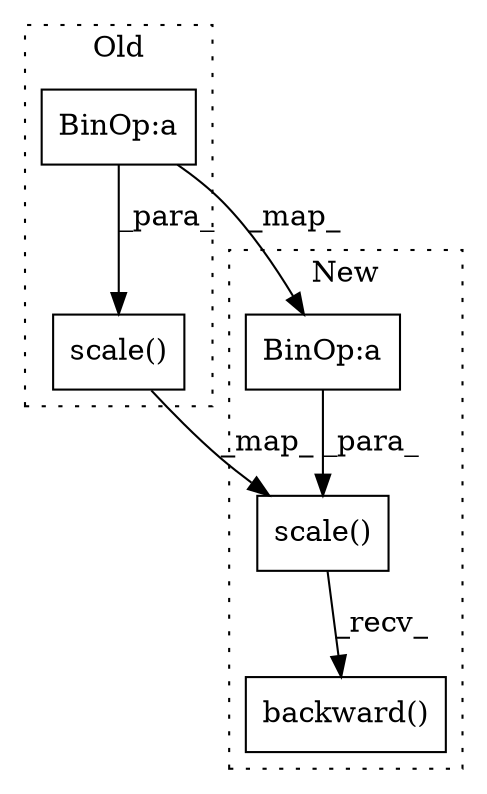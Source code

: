 digraph G {
subgraph cluster0 {
1 [label="scale()" a="75" s="6825,6857" l="18,1" shape="box"];
4 [label="BinOp:a" a="82" s="6847" l="3" shape="box"];
label = "Old";
style="dotted";
}
subgraph cluster1 {
2 [label="scale()" a="75" s="6836,6868" l="18,1" shape="box"];
3 [label="backward()" a="75" s="6882" l="22" shape="box"];
5 [label="BinOp:a" a="82" s="6858" l="3" shape="box"];
label = "New";
style="dotted";
}
1 -> 2 [label="_map_"];
2 -> 3 [label="_recv_"];
4 -> 5 [label="_map_"];
4 -> 1 [label="_para_"];
5 -> 2 [label="_para_"];
}